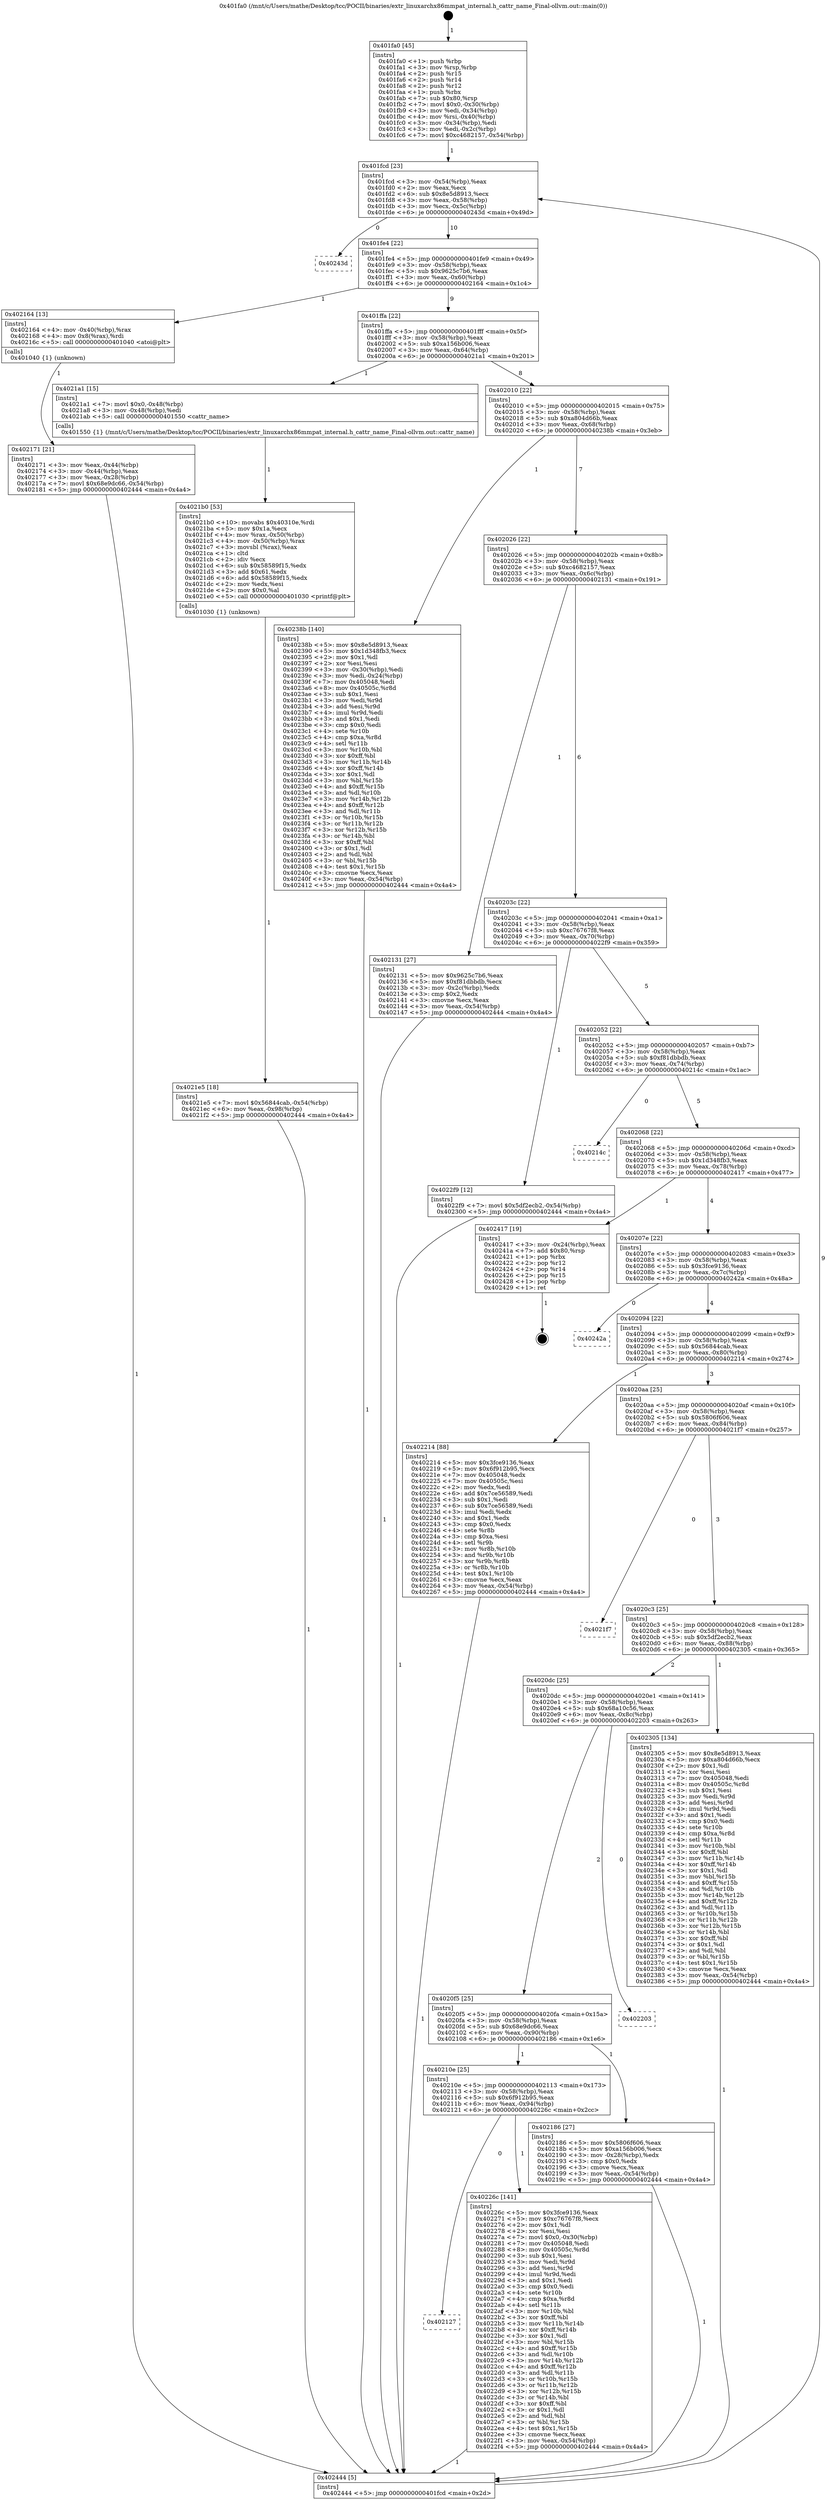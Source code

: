 digraph "0x401fa0" {
  label = "0x401fa0 (/mnt/c/Users/mathe/Desktop/tcc/POCII/binaries/extr_linuxarchx86mmpat_internal.h_cattr_name_Final-ollvm.out::main(0))"
  labelloc = "t"
  node[shape=record]

  Entry [label="",width=0.3,height=0.3,shape=circle,fillcolor=black,style=filled]
  "0x401fcd" [label="{
     0x401fcd [23]\l
     | [instrs]\l
     &nbsp;&nbsp;0x401fcd \<+3\>: mov -0x54(%rbp),%eax\l
     &nbsp;&nbsp;0x401fd0 \<+2\>: mov %eax,%ecx\l
     &nbsp;&nbsp;0x401fd2 \<+6\>: sub $0x8e5d8913,%ecx\l
     &nbsp;&nbsp;0x401fd8 \<+3\>: mov %eax,-0x58(%rbp)\l
     &nbsp;&nbsp;0x401fdb \<+3\>: mov %ecx,-0x5c(%rbp)\l
     &nbsp;&nbsp;0x401fde \<+6\>: je 000000000040243d \<main+0x49d\>\l
  }"]
  "0x40243d" [label="{
     0x40243d\l
  }", style=dashed]
  "0x401fe4" [label="{
     0x401fe4 [22]\l
     | [instrs]\l
     &nbsp;&nbsp;0x401fe4 \<+5\>: jmp 0000000000401fe9 \<main+0x49\>\l
     &nbsp;&nbsp;0x401fe9 \<+3\>: mov -0x58(%rbp),%eax\l
     &nbsp;&nbsp;0x401fec \<+5\>: sub $0x9625c7b6,%eax\l
     &nbsp;&nbsp;0x401ff1 \<+3\>: mov %eax,-0x60(%rbp)\l
     &nbsp;&nbsp;0x401ff4 \<+6\>: je 0000000000402164 \<main+0x1c4\>\l
  }"]
  Exit [label="",width=0.3,height=0.3,shape=circle,fillcolor=black,style=filled,peripheries=2]
  "0x402164" [label="{
     0x402164 [13]\l
     | [instrs]\l
     &nbsp;&nbsp;0x402164 \<+4\>: mov -0x40(%rbp),%rax\l
     &nbsp;&nbsp;0x402168 \<+4\>: mov 0x8(%rax),%rdi\l
     &nbsp;&nbsp;0x40216c \<+5\>: call 0000000000401040 \<atoi@plt\>\l
     | [calls]\l
     &nbsp;&nbsp;0x401040 \{1\} (unknown)\l
  }"]
  "0x401ffa" [label="{
     0x401ffa [22]\l
     | [instrs]\l
     &nbsp;&nbsp;0x401ffa \<+5\>: jmp 0000000000401fff \<main+0x5f\>\l
     &nbsp;&nbsp;0x401fff \<+3\>: mov -0x58(%rbp),%eax\l
     &nbsp;&nbsp;0x402002 \<+5\>: sub $0xa156b006,%eax\l
     &nbsp;&nbsp;0x402007 \<+3\>: mov %eax,-0x64(%rbp)\l
     &nbsp;&nbsp;0x40200a \<+6\>: je 00000000004021a1 \<main+0x201\>\l
  }"]
  "0x402127" [label="{
     0x402127\l
  }", style=dashed]
  "0x4021a1" [label="{
     0x4021a1 [15]\l
     | [instrs]\l
     &nbsp;&nbsp;0x4021a1 \<+7\>: movl $0x0,-0x48(%rbp)\l
     &nbsp;&nbsp;0x4021a8 \<+3\>: mov -0x48(%rbp),%edi\l
     &nbsp;&nbsp;0x4021ab \<+5\>: call 0000000000401550 \<cattr_name\>\l
     | [calls]\l
     &nbsp;&nbsp;0x401550 \{1\} (/mnt/c/Users/mathe/Desktop/tcc/POCII/binaries/extr_linuxarchx86mmpat_internal.h_cattr_name_Final-ollvm.out::cattr_name)\l
  }"]
  "0x402010" [label="{
     0x402010 [22]\l
     | [instrs]\l
     &nbsp;&nbsp;0x402010 \<+5\>: jmp 0000000000402015 \<main+0x75\>\l
     &nbsp;&nbsp;0x402015 \<+3\>: mov -0x58(%rbp),%eax\l
     &nbsp;&nbsp;0x402018 \<+5\>: sub $0xa804d66b,%eax\l
     &nbsp;&nbsp;0x40201d \<+3\>: mov %eax,-0x68(%rbp)\l
     &nbsp;&nbsp;0x402020 \<+6\>: je 000000000040238b \<main+0x3eb\>\l
  }"]
  "0x40226c" [label="{
     0x40226c [141]\l
     | [instrs]\l
     &nbsp;&nbsp;0x40226c \<+5\>: mov $0x3fce9136,%eax\l
     &nbsp;&nbsp;0x402271 \<+5\>: mov $0xc76767f8,%ecx\l
     &nbsp;&nbsp;0x402276 \<+2\>: mov $0x1,%dl\l
     &nbsp;&nbsp;0x402278 \<+2\>: xor %esi,%esi\l
     &nbsp;&nbsp;0x40227a \<+7\>: movl $0x0,-0x30(%rbp)\l
     &nbsp;&nbsp;0x402281 \<+7\>: mov 0x405048,%edi\l
     &nbsp;&nbsp;0x402288 \<+8\>: mov 0x40505c,%r8d\l
     &nbsp;&nbsp;0x402290 \<+3\>: sub $0x1,%esi\l
     &nbsp;&nbsp;0x402293 \<+3\>: mov %edi,%r9d\l
     &nbsp;&nbsp;0x402296 \<+3\>: add %esi,%r9d\l
     &nbsp;&nbsp;0x402299 \<+4\>: imul %r9d,%edi\l
     &nbsp;&nbsp;0x40229d \<+3\>: and $0x1,%edi\l
     &nbsp;&nbsp;0x4022a0 \<+3\>: cmp $0x0,%edi\l
     &nbsp;&nbsp;0x4022a3 \<+4\>: sete %r10b\l
     &nbsp;&nbsp;0x4022a7 \<+4\>: cmp $0xa,%r8d\l
     &nbsp;&nbsp;0x4022ab \<+4\>: setl %r11b\l
     &nbsp;&nbsp;0x4022af \<+3\>: mov %r10b,%bl\l
     &nbsp;&nbsp;0x4022b2 \<+3\>: xor $0xff,%bl\l
     &nbsp;&nbsp;0x4022b5 \<+3\>: mov %r11b,%r14b\l
     &nbsp;&nbsp;0x4022b8 \<+4\>: xor $0xff,%r14b\l
     &nbsp;&nbsp;0x4022bc \<+3\>: xor $0x1,%dl\l
     &nbsp;&nbsp;0x4022bf \<+3\>: mov %bl,%r15b\l
     &nbsp;&nbsp;0x4022c2 \<+4\>: and $0xff,%r15b\l
     &nbsp;&nbsp;0x4022c6 \<+3\>: and %dl,%r10b\l
     &nbsp;&nbsp;0x4022c9 \<+3\>: mov %r14b,%r12b\l
     &nbsp;&nbsp;0x4022cc \<+4\>: and $0xff,%r12b\l
     &nbsp;&nbsp;0x4022d0 \<+3\>: and %dl,%r11b\l
     &nbsp;&nbsp;0x4022d3 \<+3\>: or %r10b,%r15b\l
     &nbsp;&nbsp;0x4022d6 \<+3\>: or %r11b,%r12b\l
     &nbsp;&nbsp;0x4022d9 \<+3\>: xor %r12b,%r15b\l
     &nbsp;&nbsp;0x4022dc \<+3\>: or %r14b,%bl\l
     &nbsp;&nbsp;0x4022df \<+3\>: xor $0xff,%bl\l
     &nbsp;&nbsp;0x4022e2 \<+3\>: or $0x1,%dl\l
     &nbsp;&nbsp;0x4022e5 \<+2\>: and %dl,%bl\l
     &nbsp;&nbsp;0x4022e7 \<+3\>: or %bl,%r15b\l
     &nbsp;&nbsp;0x4022ea \<+4\>: test $0x1,%r15b\l
     &nbsp;&nbsp;0x4022ee \<+3\>: cmovne %ecx,%eax\l
     &nbsp;&nbsp;0x4022f1 \<+3\>: mov %eax,-0x54(%rbp)\l
     &nbsp;&nbsp;0x4022f4 \<+5\>: jmp 0000000000402444 \<main+0x4a4\>\l
  }"]
  "0x40238b" [label="{
     0x40238b [140]\l
     | [instrs]\l
     &nbsp;&nbsp;0x40238b \<+5\>: mov $0x8e5d8913,%eax\l
     &nbsp;&nbsp;0x402390 \<+5\>: mov $0x1d348fb3,%ecx\l
     &nbsp;&nbsp;0x402395 \<+2\>: mov $0x1,%dl\l
     &nbsp;&nbsp;0x402397 \<+2\>: xor %esi,%esi\l
     &nbsp;&nbsp;0x402399 \<+3\>: mov -0x30(%rbp),%edi\l
     &nbsp;&nbsp;0x40239c \<+3\>: mov %edi,-0x24(%rbp)\l
     &nbsp;&nbsp;0x40239f \<+7\>: mov 0x405048,%edi\l
     &nbsp;&nbsp;0x4023a6 \<+8\>: mov 0x40505c,%r8d\l
     &nbsp;&nbsp;0x4023ae \<+3\>: sub $0x1,%esi\l
     &nbsp;&nbsp;0x4023b1 \<+3\>: mov %edi,%r9d\l
     &nbsp;&nbsp;0x4023b4 \<+3\>: add %esi,%r9d\l
     &nbsp;&nbsp;0x4023b7 \<+4\>: imul %r9d,%edi\l
     &nbsp;&nbsp;0x4023bb \<+3\>: and $0x1,%edi\l
     &nbsp;&nbsp;0x4023be \<+3\>: cmp $0x0,%edi\l
     &nbsp;&nbsp;0x4023c1 \<+4\>: sete %r10b\l
     &nbsp;&nbsp;0x4023c5 \<+4\>: cmp $0xa,%r8d\l
     &nbsp;&nbsp;0x4023c9 \<+4\>: setl %r11b\l
     &nbsp;&nbsp;0x4023cd \<+3\>: mov %r10b,%bl\l
     &nbsp;&nbsp;0x4023d0 \<+3\>: xor $0xff,%bl\l
     &nbsp;&nbsp;0x4023d3 \<+3\>: mov %r11b,%r14b\l
     &nbsp;&nbsp;0x4023d6 \<+4\>: xor $0xff,%r14b\l
     &nbsp;&nbsp;0x4023da \<+3\>: xor $0x1,%dl\l
     &nbsp;&nbsp;0x4023dd \<+3\>: mov %bl,%r15b\l
     &nbsp;&nbsp;0x4023e0 \<+4\>: and $0xff,%r15b\l
     &nbsp;&nbsp;0x4023e4 \<+3\>: and %dl,%r10b\l
     &nbsp;&nbsp;0x4023e7 \<+3\>: mov %r14b,%r12b\l
     &nbsp;&nbsp;0x4023ea \<+4\>: and $0xff,%r12b\l
     &nbsp;&nbsp;0x4023ee \<+3\>: and %dl,%r11b\l
     &nbsp;&nbsp;0x4023f1 \<+3\>: or %r10b,%r15b\l
     &nbsp;&nbsp;0x4023f4 \<+3\>: or %r11b,%r12b\l
     &nbsp;&nbsp;0x4023f7 \<+3\>: xor %r12b,%r15b\l
     &nbsp;&nbsp;0x4023fa \<+3\>: or %r14b,%bl\l
     &nbsp;&nbsp;0x4023fd \<+3\>: xor $0xff,%bl\l
     &nbsp;&nbsp;0x402400 \<+3\>: or $0x1,%dl\l
     &nbsp;&nbsp;0x402403 \<+2\>: and %dl,%bl\l
     &nbsp;&nbsp;0x402405 \<+3\>: or %bl,%r15b\l
     &nbsp;&nbsp;0x402408 \<+4\>: test $0x1,%r15b\l
     &nbsp;&nbsp;0x40240c \<+3\>: cmovne %ecx,%eax\l
     &nbsp;&nbsp;0x40240f \<+3\>: mov %eax,-0x54(%rbp)\l
     &nbsp;&nbsp;0x402412 \<+5\>: jmp 0000000000402444 \<main+0x4a4\>\l
  }"]
  "0x402026" [label="{
     0x402026 [22]\l
     | [instrs]\l
     &nbsp;&nbsp;0x402026 \<+5\>: jmp 000000000040202b \<main+0x8b\>\l
     &nbsp;&nbsp;0x40202b \<+3\>: mov -0x58(%rbp),%eax\l
     &nbsp;&nbsp;0x40202e \<+5\>: sub $0xc4682157,%eax\l
     &nbsp;&nbsp;0x402033 \<+3\>: mov %eax,-0x6c(%rbp)\l
     &nbsp;&nbsp;0x402036 \<+6\>: je 0000000000402131 \<main+0x191\>\l
  }"]
  "0x4021e5" [label="{
     0x4021e5 [18]\l
     | [instrs]\l
     &nbsp;&nbsp;0x4021e5 \<+7\>: movl $0x56844cab,-0x54(%rbp)\l
     &nbsp;&nbsp;0x4021ec \<+6\>: mov %eax,-0x98(%rbp)\l
     &nbsp;&nbsp;0x4021f2 \<+5\>: jmp 0000000000402444 \<main+0x4a4\>\l
  }"]
  "0x402131" [label="{
     0x402131 [27]\l
     | [instrs]\l
     &nbsp;&nbsp;0x402131 \<+5\>: mov $0x9625c7b6,%eax\l
     &nbsp;&nbsp;0x402136 \<+5\>: mov $0xf81dbbdb,%ecx\l
     &nbsp;&nbsp;0x40213b \<+3\>: mov -0x2c(%rbp),%edx\l
     &nbsp;&nbsp;0x40213e \<+3\>: cmp $0x2,%edx\l
     &nbsp;&nbsp;0x402141 \<+3\>: cmovne %ecx,%eax\l
     &nbsp;&nbsp;0x402144 \<+3\>: mov %eax,-0x54(%rbp)\l
     &nbsp;&nbsp;0x402147 \<+5\>: jmp 0000000000402444 \<main+0x4a4\>\l
  }"]
  "0x40203c" [label="{
     0x40203c [22]\l
     | [instrs]\l
     &nbsp;&nbsp;0x40203c \<+5\>: jmp 0000000000402041 \<main+0xa1\>\l
     &nbsp;&nbsp;0x402041 \<+3\>: mov -0x58(%rbp),%eax\l
     &nbsp;&nbsp;0x402044 \<+5\>: sub $0xc76767f8,%eax\l
     &nbsp;&nbsp;0x402049 \<+3\>: mov %eax,-0x70(%rbp)\l
     &nbsp;&nbsp;0x40204c \<+6\>: je 00000000004022f9 \<main+0x359\>\l
  }"]
  "0x402444" [label="{
     0x402444 [5]\l
     | [instrs]\l
     &nbsp;&nbsp;0x402444 \<+5\>: jmp 0000000000401fcd \<main+0x2d\>\l
  }"]
  "0x401fa0" [label="{
     0x401fa0 [45]\l
     | [instrs]\l
     &nbsp;&nbsp;0x401fa0 \<+1\>: push %rbp\l
     &nbsp;&nbsp;0x401fa1 \<+3\>: mov %rsp,%rbp\l
     &nbsp;&nbsp;0x401fa4 \<+2\>: push %r15\l
     &nbsp;&nbsp;0x401fa6 \<+2\>: push %r14\l
     &nbsp;&nbsp;0x401fa8 \<+2\>: push %r12\l
     &nbsp;&nbsp;0x401faa \<+1\>: push %rbx\l
     &nbsp;&nbsp;0x401fab \<+7\>: sub $0x80,%rsp\l
     &nbsp;&nbsp;0x401fb2 \<+7\>: movl $0x0,-0x30(%rbp)\l
     &nbsp;&nbsp;0x401fb9 \<+3\>: mov %edi,-0x34(%rbp)\l
     &nbsp;&nbsp;0x401fbc \<+4\>: mov %rsi,-0x40(%rbp)\l
     &nbsp;&nbsp;0x401fc0 \<+3\>: mov -0x34(%rbp),%edi\l
     &nbsp;&nbsp;0x401fc3 \<+3\>: mov %edi,-0x2c(%rbp)\l
     &nbsp;&nbsp;0x401fc6 \<+7\>: movl $0xc4682157,-0x54(%rbp)\l
  }"]
  "0x402171" [label="{
     0x402171 [21]\l
     | [instrs]\l
     &nbsp;&nbsp;0x402171 \<+3\>: mov %eax,-0x44(%rbp)\l
     &nbsp;&nbsp;0x402174 \<+3\>: mov -0x44(%rbp),%eax\l
     &nbsp;&nbsp;0x402177 \<+3\>: mov %eax,-0x28(%rbp)\l
     &nbsp;&nbsp;0x40217a \<+7\>: movl $0x68e9dc66,-0x54(%rbp)\l
     &nbsp;&nbsp;0x402181 \<+5\>: jmp 0000000000402444 \<main+0x4a4\>\l
  }"]
  "0x4021b0" [label="{
     0x4021b0 [53]\l
     | [instrs]\l
     &nbsp;&nbsp;0x4021b0 \<+10\>: movabs $0x40310e,%rdi\l
     &nbsp;&nbsp;0x4021ba \<+5\>: mov $0x1a,%ecx\l
     &nbsp;&nbsp;0x4021bf \<+4\>: mov %rax,-0x50(%rbp)\l
     &nbsp;&nbsp;0x4021c3 \<+4\>: mov -0x50(%rbp),%rax\l
     &nbsp;&nbsp;0x4021c7 \<+3\>: movsbl (%rax),%eax\l
     &nbsp;&nbsp;0x4021ca \<+1\>: cltd\l
     &nbsp;&nbsp;0x4021cb \<+2\>: idiv %ecx\l
     &nbsp;&nbsp;0x4021cd \<+6\>: sub $0x58589f15,%edx\l
     &nbsp;&nbsp;0x4021d3 \<+3\>: add $0x61,%edx\l
     &nbsp;&nbsp;0x4021d6 \<+6\>: add $0x58589f15,%edx\l
     &nbsp;&nbsp;0x4021dc \<+2\>: mov %edx,%esi\l
     &nbsp;&nbsp;0x4021de \<+2\>: mov $0x0,%al\l
     &nbsp;&nbsp;0x4021e0 \<+5\>: call 0000000000401030 \<printf@plt\>\l
     | [calls]\l
     &nbsp;&nbsp;0x401030 \{1\} (unknown)\l
  }"]
  "0x4022f9" [label="{
     0x4022f9 [12]\l
     | [instrs]\l
     &nbsp;&nbsp;0x4022f9 \<+7\>: movl $0x5df2ecb2,-0x54(%rbp)\l
     &nbsp;&nbsp;0x402300 \<+5\>: jmp 0000000000402444 \<main+0x4a4\>\l
  }"]
  "0x402052" [label="{
     0x402052 [22]\l
     | [instrs]\l
     &nbsp;&nbsp;0x402052 \<+5\>: jmp 0000000000402057 \<main+0xb7\>\l
     &nbsp;&nbsp;0x402057 \<+3\>: mov -0x58(%rbp),%eax\l
     &nbsp;&nbsp;0x40205a \<+5\>: sub $0xf81dbbdb,%eax\l
     &nbsp;&nbsp;0x40205f \<+3\>: mov %eax,-0x74(%rbp)\l
     &nbsp;&nbsp;0x402062 \<+6\>: je 000000000040214c \<main+0x1ac\>\l
  }"]
  "0x40210e" [label="{
     0x40210e [25]\l
     | [instrs]\l
     &nbsp;&nbsp;0x40210e \<+5\>: jmp 0000000000402113 \<main+0x173\>\l
     &nbsp;&nbsp;0x402113 \<+3\>: mov -0x58(%rbp),%eax\l
     &nbsp;&nbsp;0x402116 \<+5\>: sub $0x6f912b95,%eax\l
     &nbsp;&nbsp;0x40211b \<+6\>: mov %eax,-0x94(%rbp)\l
     &nbsp;&nbsp;0x402121 \<+6\>: je 000000000040226c \<main+0x2cc\>\l
  }"]
  "0x40214c" [label="{
     0x40214c\l
  }", style=dashed]
  "0x402068" [label="{
     0x402068 [22]\l
     | [instrs]\l
     &nbsp;&nbsp;0x402068 \<+5\>: jmp 000000000040206d \<main+0xcd\>\l
     &nbsp;&nbsp;0x40206d \<+3\>: mov -0x58(%rbp),%eax\l
     &nbsp;&nbsp;0x402070 \<+5\>: sub $0x1d348fb3,%eax\l
     &nbsp;&nbsp;0x402075 \<+3\>: mov %eax,-0x78(%rbp)\l
     &nbsp;&nbsp;0x402078 \<+6\>: je 0000000000402417 \<main+0x477\>\l
  }"]
  "0x402186" [label="{
     0x402186 [27]\l
     | [instrs]\l
     &nbsp;&nbsp;0x402186 \<+5\>: mov $0x5806f606,%eax\l
     &nbsp;&nbsp;0x40218b \<+5\>: mov $0xa156b006,%ecx\l
     &nbsp;&nbsp;0x402190 \<+3\>: mov -0x28(%rbp),%edx\l
     &nbsp;&nbsp;0x402193 \<+3\>: cmp $0x0,%edx\l
     &nbsp;&nbsp;0x402196 \<+3\>: cmove %ecx,%eax\l
     &nbsp;&nbsp;0x402199 \<+3\>: mov %eax,-0x54(%rbp)\l
     &nbsp;&nbsp;0x40219c \<+5\>: jmp 0000000000402444 \<main+0x4a4\>\l
  }"]
  "0x402417" [label="{
     0x402417 [19]\l
     | [instrs]\l
     &nbsp;&nbsp;0x402417 \<+3\>: mov -0x24(%rbp),%eax\l
     &nbsp;&nbsp;0x40241a \<+7\>: add $0x80,%rsp\l
     &nbsp;&nbsp;0x402421 \<+1\>: pop %rbx\l
     &nbsp;&nbsp;0x402422 \<+2\>: pop %r12\l
     &nbsp;&nbsp;0x402424 \<+2\>: pop %r14\l
     &nbsp;&nbsp;0x402426 \<+2\>: pop %r15\l
     &nbsp;&nbsp;0x402428 \<+1\>: pop %rbp\l
     &nbsp;&nbsp;0x402429 \<+1\>: ret\l
  }"]
  "0x40207e" [label="{
     0x40207e [22]\l
     | [instrs]\l
     &nbsp;&nbsp;0x40207e \<+5\>: jmp 0000000000402083 \<main+0xe3\>\l
     &nbsp;&nbsp;0x402083 \<+3\>: mov -0x58(%rbp),%eax\l
     &nbsp;&nbsp;0x402086 \<+5\>: sub $0x3fce9136,%eax\l
     &nbsp;&nbsp;0x40208b \<+3\>: mov %eax,-0x7c(%rbp)\l
     &nbsp;&nbsp;0x40208e \<+6\>: je 000000000040242a \<main+0x48a\>\l
  }"]
  "0x4020f5" [label="{
     0x4020f5 [25]\l
     | [instrs]\l
     &nbsp;&nbsp;0x4020f5 \<+5\>: jmp 00000000004020fa \<main+0x15a\>\l
     &nbsp;&nbsp;0x4020fa \<+3\>: mov -0x58(%rbp),%eax\l
     &nbsp;&nbsp;0x4020fd \<+5\>: sub $0x68e9dc66,%eax\l
     &nbsp;&nbsp;0x402102 \<+6\>: mov %eax,-0x90(%rbp)\l
     &nbsp;&nbsp;0x402108 \<+6\>: je 0000000000402186 \<main+0x1e6\>\l
  }"]
  "0x40242a" [label="{
     0x40242a\l
  }", style=dashed]
  "0x402094" [label="{
     0x402094 [22]\l
     | [instrs]\l
     &nbsp;&nbsp;0x402094 \<+5\>: jmp 0000000000402099 \<main+0xf9\>\l
     &nbsp;&nbsp;0x402099 \<+3\>: mov -0x58(%rbp),%eax\l
     &nbsp;&nbsp;0x40209c \<+5\>: sub $0x56844cab,%eax\l
     &nbsp;&nbsp;0x4020a1 \<+3\>: mov %eax,-0x80(%rbp)\l
     &nbsp;&nbsp;0x4020a4 \<+6\>: je 0000000000402214 \<main+0x274\>\l
  }"]
  "0x402203" [label="{
     0x402203\l
  }", style=dashed]
  "0x402214" [label="{
     0x402214 [88]\l
     | [instrs]\l
     &nbsp;&nbsp;0x402214 \<+5\>: mov $0x3fce9136,%eax\l
     &nbsp;&nbsp;0x402219 \<+5\>: mov $0x6f912b95,%ecx\l
     &nbsp;&nbsp;0x40221e \<+7\>: mov 0x405048,%edx\l
     &nbsp;&nbsp;0x402225 \<+7\>: mov 0x40505c,%esi\l
     &nbsp;&nbsp;0x40222c \<+2\>: mov %edx,%edi\l
     &nbsp;&nbsp;0x40222e \<+6\>: add $0x7ce56589,%edi\l
     &nbsp;&nbsp;0x402234 \<+3\>: sub $0x1,%edi\l
     &nbsp;&nbsp;0x402237 \<+6\>: sub $0x7ce56589,%edi\l
     &nbsp;&nbsp;0x40223d \<+3\>: imul %edi,%edx\l
     &nbsp;&nbsp;0x402240 \<+3\>: and $0x1,%edx\l
     &nbsp;&nbsp;0x402243 \<+3\>: cmp $0x0,%edx\l
     &nbsp;&nbsp;0x402246 \<+4\>: sete %r8b\l
     &nbsp;&nbsp;0x40224a \<+3\>: cmp $0xa,%esi\l
     &nbsp;&nbsp;0x40224d \<+4\>: setl %r9b\l
     &nbsp;&nbsp;0x402251 \<+3\>: mov %r8b,%r10b\l
     &nbsp;&nbsp;0x402254 \<+3\>: and %r9b,%r10b\l
     &nbsp;&nbsp;0x402257 \<+3\>: xor %r9b,%r8b\l
     &nbsp;&nbsp;0x40225a \<+3\>: or %r8b,%r10b\l
     &nbsp;&nbsp;0x40225d \<+4\>: test $0x1,%r10b\l
     &nbsp;&nbsp;0x402261 \<+3\>: cmovne %ecx,%eax\l
     &nbsp;&nbsp;0x402264 \<+3\>: mov %eax,-0x54(%rbp)\l
     &nbsp;&nbsp;0x402267 \<+5\>: jmp 0000000000402444 \<main+0x4a4\>\l
  }"]
  "0x4020aa" [label="{
     0x4020aa [25]\l
     | [instrs]\l
     &nbsp;&nbsp;0x4020aa \<+5\>: jmp 00000000004020af \<main+0x10f\>\l
     &nbsp;&nbsp;0x4020af \<+3\>: mov -0x58(%rbp),%eax\l
     &nbsp;&nbsp;0x4020b2 \<+5\>: sub $0x5806f606,%eax\l
     &nbsp;&nbsp;0x4020b7 \<+6\>: mov %eax,-0x84(%rbp)\l
     &nbsp;&nbsp;0x4020bd \<+6\>: je 00000000004021f7 \<main+0x257\>\l
  }"]
  "0x4020dc" [label="{
     0x4020dc [25]\l
     | [instrs]\l
     &nbsp;&nbsp;0x4020dc \<+5\>: jmp 00000000004020e1 \<main+0x141\>\l
     &nbsp;&nbsp;0x4020e1 \<+3\>: mov -0x58(%rbp),%eax\l
     &nbsp;&nbsp;0x4020e4 \<+5\>: sub $0x68a10c56,%eax\l
     &nbsp;&nbsp;0x4020e9 \<+6\>: mov %eax,-0x8c(%rbp)\l
     &nbsp;&nbsp;0x4020ef \<+6\>: je 0000000000402203 \<main+0x263\>\l
  }"]
  "0x4021f7" [label="{
     0x4021f7\l
  }", style=dashed]
  "0x4020c3" [label="{
     0x4020c3 [25]\l
     | [instrs]\l
     &nbsp;&nbsp;0x4020c3 \<+5\>: jmp 00000000004020c8 \<main+0x128\>\l
     &nbsp;&nbsp;0x4020c8 \<+3\>: mov -0x58(%rbp),%eax\l
     &nbsp;&nbsp;0x4020cb \<+5\>: sub $0x5df2ecb2,%eax\l
     &nbsp;&nbsp;0x4020d0 \<+6\>: mov %eax,-0x88(%rbp)\l
     &nbsp;&nbsp;0x4020d6 \<+6\>: je 0000000000402305 \<main+0x365\>\l
  }"]
  "0x402305" [label="{
     0x402305 [134]\l
     | [instrs]\l
     &nbsp;&nbsp;0x402305 \<+5\>: mov $0x8e5d8913,%eax\l
     &nbsp;&nbsp;0x40230a \<+5\>: mov $0xa804d66b,%ecx\l
     &nbsp;&nbsp;0x40230f \<+2\>: mov $0x1,%dl\l
     &nbsp;&nbsp;0x402311 \<+2\>: xor %esi,%esi\l
     &nbsp;&nbsp;0x402313 \<+7\>: mov 0x405048,%edi\l
     &nbsp;&nbsp;0x40231a \<+8\>: mov 0x40505c,%r8d\l
     &nbsp;&nbsp;0x402322 \<+3\>: sub $0x1,%esi\l
     &nbsp;&nbsp;0x402325 \<+3\>: mov %edi,%r9d\l
     &nbsp;&nbsp;0x402328 \<+3\>: add %esi,%r9d\l
     &nbsp;&nbsp;0x40232b \<+4\>: imul %r9d,%edi\l
     &nbsp;&nbsp;0x40232f \<+3\>: and $0x1,%edi\l
     &nbsp;&nbsp;0x402332 \<+3\>: cmp $0x0,%edi\l
     &nbsp;&nbsp;0x402335 \<+4\>: sete %r10b\l
     &nbsp;&nbsp;0x402339 \<+4\>: cmp $0xa,%r8d\l
     &nbsp;&nbsp;0x40233d \<+4\>: setl %r11b\l
     &nbsp;&nbsp;0x402341 \<+3\>: mov %r10b,%bl\l
     &nbsp;&nbsp;0x402344 \<+3\>: xor $0xff,%bl\l
     &nbsp;&nbsp;0x402347 \<+3\>: mov %r11b,%r14b\l
     &nbsp;&nbsp;0x40234a \<+4\>: xor $0xff,%r14b\l
     &nbsp;&nbsp;0x40234e \<+3\>: xor $0x1,%dl\l
     &nbsp;&nbsp;0x402351 \<+3\>: mov %bl,%r15b\l
     &nbsp;&nbsp;0x402354 \<+4\>: and $0xff,%r15b\l
     &nbsp;&nbsp;0x402358 \<+3\>: and %dl,%r10b\l
     &nbsp;&nbsp;0x40235b \<+3\>: mov %r14b,%r12b\l
     &nbsp;&nbsp;0x40235e \<+4\>: and $0xff,%r12b\l
     &nbsp;&nbsp;0x402362 \<+3\>: and %dl,%r11b\l
     &nbsp;&nbsp;0x402365 \<+3\>: or %r10b,%r15b\l
     &nbsp;&nbsp;0x402368 \<+3\>: or %r11b,%r12b\l
     &nbsp;&nbsp;0x40236b \<+3\>: xor %r12b,%r15b\l
     &nbsp;&nbsp;0x40236e \<+3\>: or %r14b,%bl\l
     &nbsp;&nbsp;0x402371 \<+3\>: xor $0xff,%bl\l
     &nbsp;&nbsp;0x402374 \<+3\>: or $0x1,%dl\l
     &nbsp;&nbsp;0x402377 \<+2\>: and %dl,%bl\l
     &nbsp;&nbsp;0x402379 \<+3\>: or %bl,%r15b\l
     &nbsp;&nbsp;0x40237c \<+4\>: test $0x1,%r15b\l
     &nbsp;&nbsp;0x402380 \<+3\>: cmovne %ecx,%eax\l
     &nbsp;&nbsp;0x402383 \<+3\>: mov %eax,-0x54(%rbp)\l
     &nbsp;&nbsp;0x402386 \<+5\>: jmp 0000000000402444 \<main+0x4a4\>\l
  }"]
  Entry -> "0x401fa0" [label=" 1"]
  "0x401fcd" -> "0x40243d" [label=" 0"]
  "0x401fcd" -> "0x401fe4" [label=" 10"]
  "0x402417" -> Exit [label=" 1"]
  "0x401fe4" -> "0x402164" [label=" 1"]
  "0x401fe4" -> "0x401ffa" [label=" 9"]
  "0x40238b" -> "0x402444" [label=" 1"]
  "0x401ffa" -> "0x4021a1" [label=" 1"]
  "0x401ffa" -> "0x402010" [label=" 8"]
  "0x402305" -> "0x402444" [label=" 1"]
  "0x402010" -> "0x40238b" [label=" 1"]
  "0x402010" -> "0x402026" [label=" 7"]
  "0x4022f9" -> "0x402444" [label=" 1"]
  "0x402026" -> "0x402131" [label=" 1"]
  "0x402026" -> "0x40203c" [label=" 6"]
  "0x402131" -> "0x402444" [label=" 1"]
  "0x401fa0" -> "0x401fcd" [label=" 1"]
  "0x402444" -> "0x401fcd" [label=" 9"]
  "0x402164" -> "0x402171" [label=" 1"]
  "0x402171" -> "0x402444" [label=" 1"]
  "0x40210e" -> "0x402127" [label=" 0"]
  "0x40203c" -> "0x4022f9" [label=" 1"]
  "0x40203c" -> "0x402052" [label=" 5"]
  "0x40210e" -> "0x40226c" [label=" 1"]
  "0x402052" -> "0x40214c" [label=" 0"]
  "0x402052" -> "0x402068" [label=" 5"]
  "0x40226c" -> "0x402444" [label=" 1"]
  "0x402068" -> "0x402417" [label=" 1"]
  "0x402068" -> "0x40207e" [label=" 4"]
  "0x402214" -> "0x402444" [label=" 1"]
  "0x40207e" -> "0x40242a" [label=" 0"]
  "0x40207e" -> "0x402094" [label=" 4"]
  "0x4021b0" -> "0x4021e5" [label=" 1"]
  "0x402094" -> "0x402214" [label=" 1"]
  "0x402094" -> "0x4020aa" [label=" 3"]
  "0x4021a1" -> "0x4021b0" [label=" 1"]
  "0x4020aa" -> "0x4021f7" [label=" 0"]
  "0x4020aa" -> "0x4020c3" [label=" 3"]
  "0x4020f5" -> "0x40210e" [label=" 1"]
  "0x4020c3" -> "0x402305" [label=" 1"]
  "0x4020c3" -> "0x4020dc" [label=" 2"]
  "0x402186" -> "0x402444" [label=" 1"]
  "0x4020dc" -> "0x402203" [label=" 0"]
  "0x4020dc" -> "0x4020f5" [label=" 2"]
  "0x4021e5" -> "0x402444" [label=" 1"]
  "0x4020f5" -> "0x402186" [label=" 1"]
}

